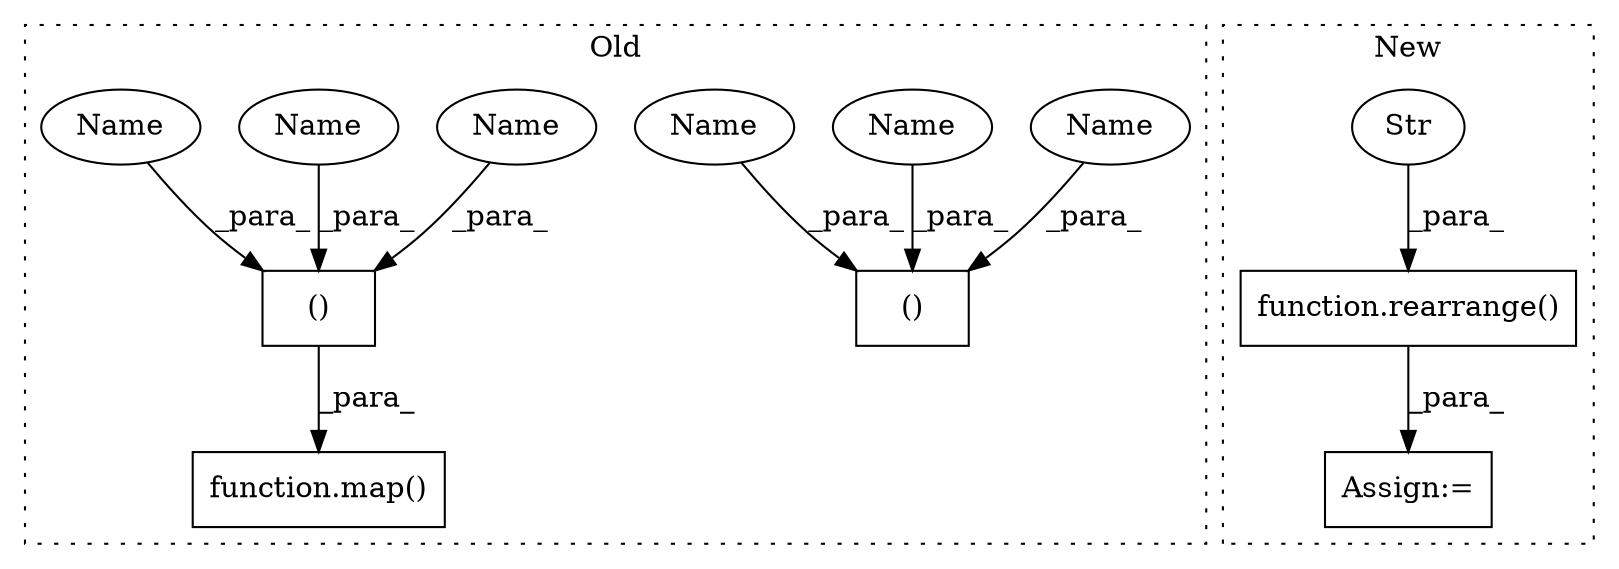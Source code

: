 digraph G {
subgraph cluster0 {
1 [label="function.map()" a="75" s="3235,3305" l="4,1" shape="box"];
5 [label="()" a="54" s="3298" l="6" shape="box"];
6 [label="()" a="54" s="3226" l="6" shape="box"];
7 [label="Name" a="87" s="3300" l="1" shape="ellipse"];
8 [label="Name" a="87" s="3228" l="1" shape="ellipse"];
9 [label="Name" a="87" s="3231" l="1" shape="ellipse"];
10 [label="Name" a="87" s="3303" l="1" shape="ellipse"];
11 [label="Name" a="87" s="3225" l="1" shape="ellipse"];
12 [label="Name" a="87" s="3297" l="1" shape="ellipse"];
label = "Old";
style="dotted";
}
subgraph cluster1 {
2 [label="function.rearrange()" a="75" s="4214,4251" l="10,1" shape="box"];
3 [label="Str" a="66" s="4229" l="22" shape="ellipse"];
4 [label="Assign:=" a="68" s="4211" l="3" shape="box"];
label = "New";
style="dotted";
}
2 -> 4 [label="_para_"];
3 -> 2 [label="_para_"];
5 -> 1 [label="_para_"];
7 -> 5 [label="_para_"];
8 -> 6 [label="_para_"];
9 -> 6 [label="_para_"];
10 -> 5 [label="_para_"];
11 -> 6 [label="_para_"];
12 -> 5 [label="_para_"];
}